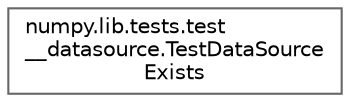 digraph "Graphical Class Hierarchy"
{
 // LATEX_PDF_SIZE
  bgcolor="transparent";
  edge [fontname=Helvetica,fontsize=10,labelfontname=Helvetica,labelfontsize=10];
  node [fontname=Helvetica,fontsize=10,shape=box,height=0.2,width=0.4];
  rankdir="LR";
  Node0 [id="Node000000",label="numpy.lib.tests.test\l__datasource.TestDataSource\lExists",height=0.2,width=0.4,color="grey40", fillcolor="white", style="filled",URL="$db/de2/classnumpy_1_1lib_1_1tests_1_1test____datasource_1_1TestDataSourceExists.html",tooltip=" "];
}
